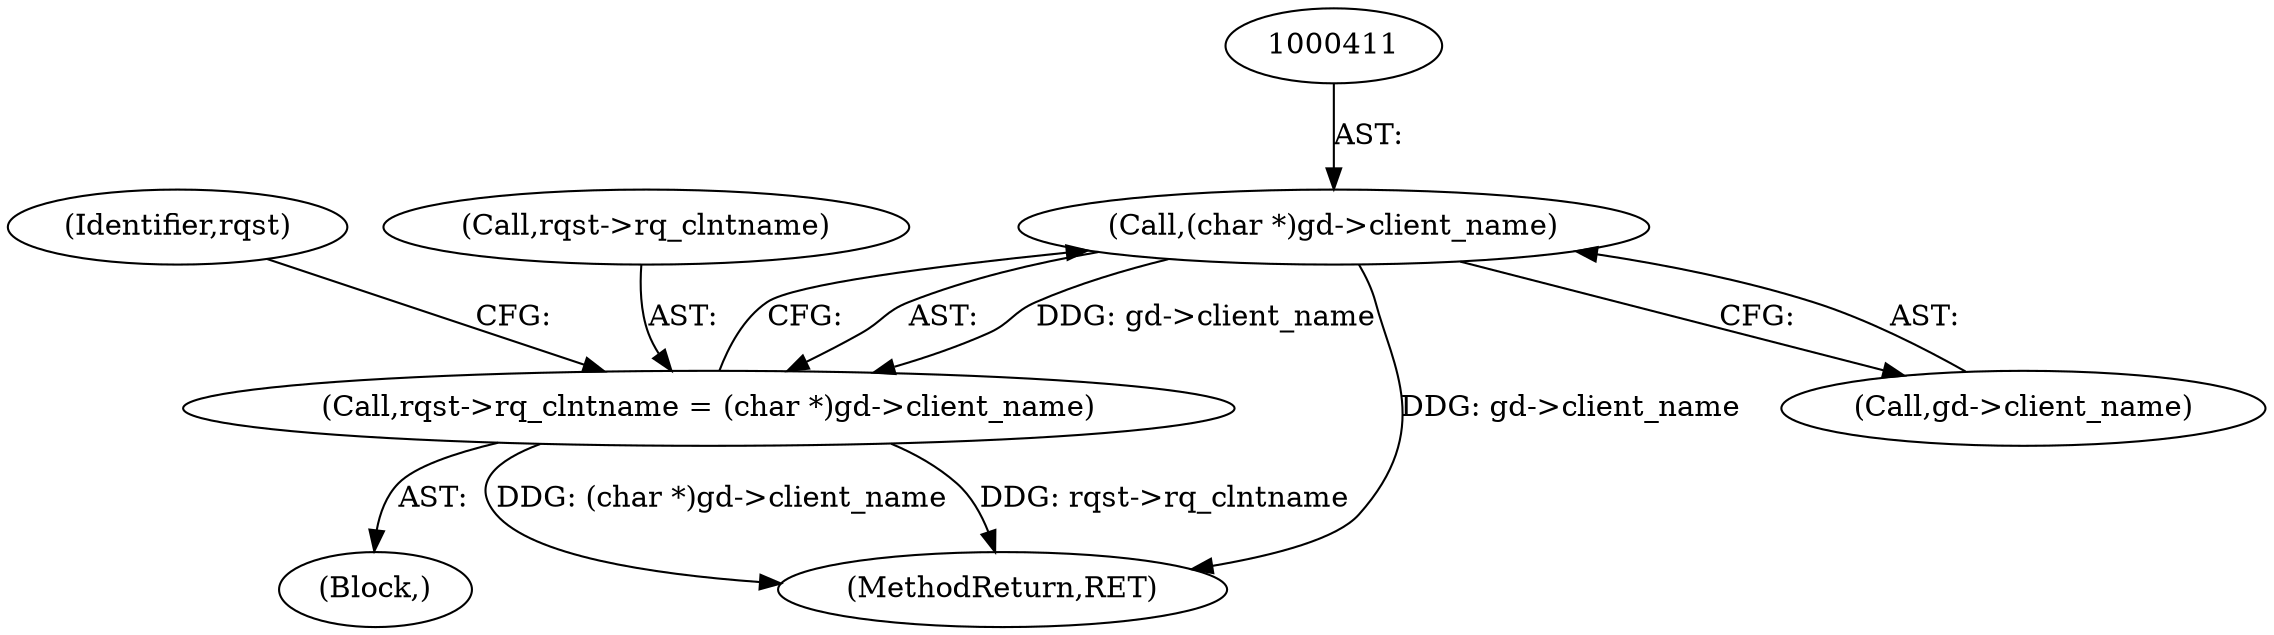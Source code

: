 digraph "0_krb5_5bb8a6b9c9eb8dd22bc9526751610aaa255ead9c@pointer" {
"1000410" [label="(Call,(char *)gd->client_name)"];
"1000406" [label="(Call,rqst->rq_clntname = (char *)gd->client_name)"];
"1000410" [label="(Call,(char *)gd->client_name)"];
"1000632" [label="(MethodReturn,RET)"];
"1000412" [label="(Call,gd->client_name)"];
"1000417" [label="(Identifier,rqst)"];
"1000406" [label="(Call,rqst->rq_clntname = (char *)gd->client_name)"];
"1000405" [label="(Block,)"];
"1000407" [label="(Call,rqst->rq_clntname)"];
"1000410" -> "1000406"  [label="AST: "];
"1000410" -> "1000412"  [label="CFG: "];
"1000411" -> "1000410"  [label="AST: "];
"1000412" -> "1000410"  [label="AST: "];
"1000406" -> "1000410"  [label="CFG: "];
"1000410" -> "1000632"  [label="DDG: gd->client_name"];
"1000410" -> "1000406"  [label="DDG: gd->client_name"];
"1000406" -> "1000405"  [label="AST: "];
"1000407" -> "1000406"  [label="AST: "];
"1000417" -> "1000406"  [label="CFG: "];
"1000406" -> "1000632"  [label="DDG: rqst->rq_clntname"];
"1000406" -> "1000632"  [label="DDG: (char *)gd->client_name"];
}
